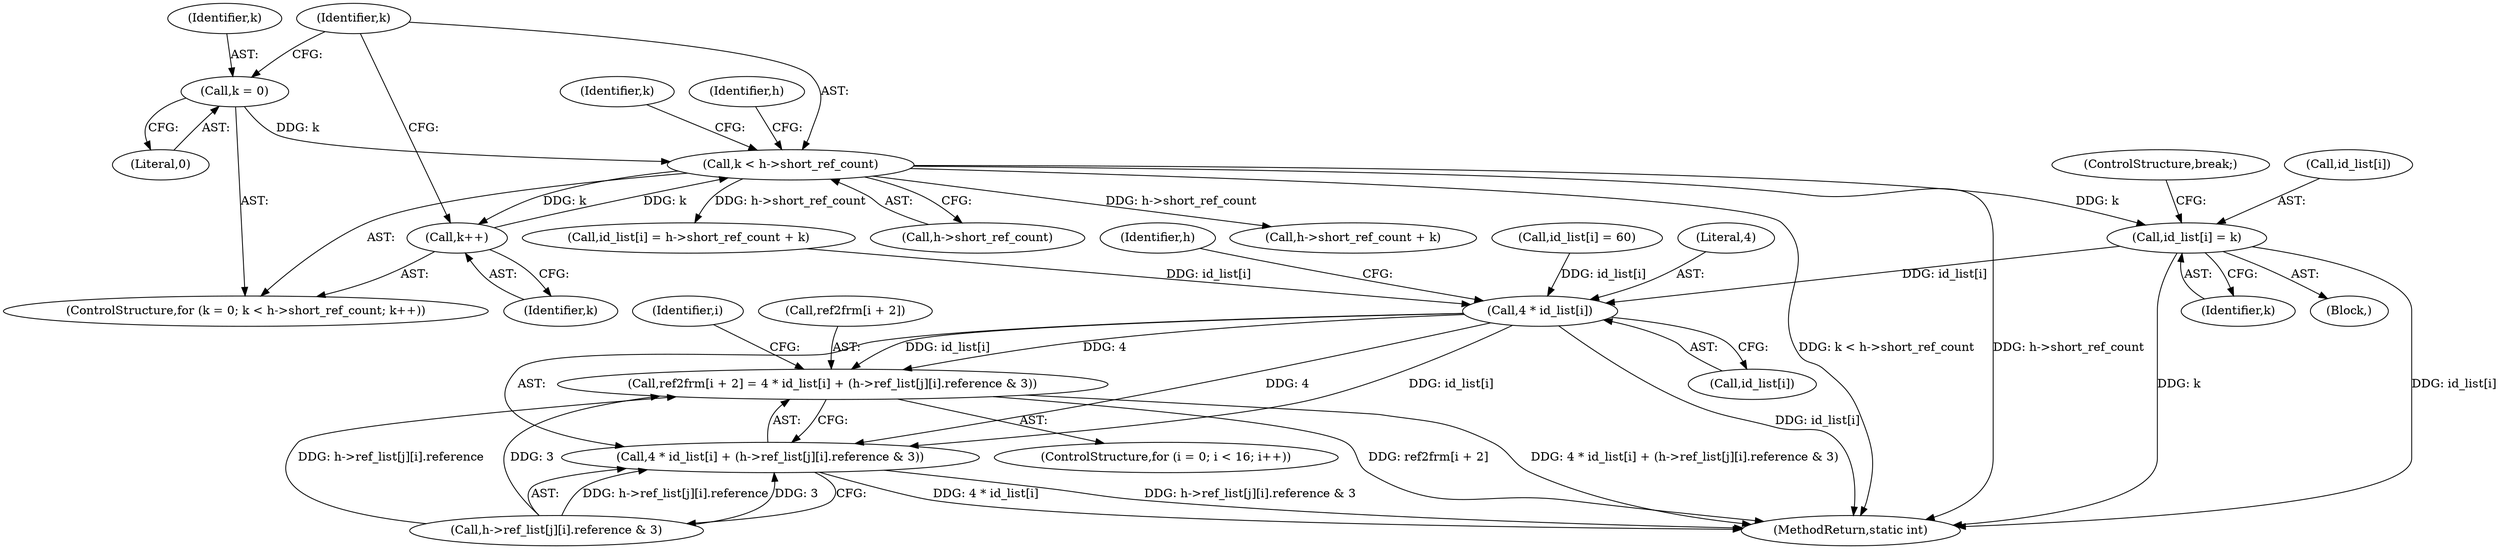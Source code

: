 digraph "0_FFmpeg_29ffeef5e73b8f41ff3a3f2242d356759c66f91f@array" {
"1003112" [label="(Call,id_list[i] = k)"];
"1003088" [label="(Call,k < h->short_ref_count)"];
"1003093" [label="(Call,k++)"];
"1003085" [label="(Call,k = 0)"];
"1003188" [label="(Call,4 * id_list[i])"];
"1003181" [label="(Call,ref2frm[i + 2] = 4 * id_list[i] + (h->ref_list[j][i].reference & 3))"];
"1003187" [label="(Call,4 * id_list[i] + (h->ref_list[j][i].reference & 3))"];
"1003187" [label="(Call,4 * id_list[i] + (h->ref_list[j][i].reference & 3))"];
"1003190" [label="(Call,id_list[i])"];
"1003117" [label="(ControlStructure,break;)"];
"1003116" [label="(Identifier,k)"];
"1003120" [label="(Identifier,k)"];
"1003198" [label="(Identifier,h)"];
"1003111" [label="(Block,)"];
"1003086" [label="(Identifier,k)"];
"1003193" [label="(Call,h->ref_list[j][i].reference & 3)"];
"1003435" [label="(MethodReturn,static int)"];
"1003089" [label="(Identifier,k)"];
"1003182" [label="(Call,ref2frm[i + 2])"];
"1003031" [label="(Call,id_list[i] = 60)"];
"1003112" [label="(Call,id_list[i] = k)"];
"1003094" [label="(Identifier,k)"];
"1003085" [label="(Call,k = 0)"];
"1003084" [label="(ControlStructure,for (k = 0; k < h->short_ref_count; k++))"];
"1003087" [label="(Literal,0)"];
"1003113" [label="(Call,id_list[i])"];
"1003156" [label="(Call,h->short_ref_count + k)"];
"1003090" [label="(Call,h->short_ref_count)"];
"1003180" [label="(Identifier,i)"];
"1003181" [label="(Call,ref2frm[i + 2] = 4 * id_list[i] + (h->ref_list[j][i].reference & 3))"];
"1003172" [label="(ControlStructure,for (i = 0; i < 16; i++))"];
"1003189" [label="(Literal,4)"];
"1003103" [label="(Identifier,h)"];
"1003188" [label="(Call,4 * id_list[i])"];
"1003088" [label="(Call,k < h->short_ref_count)"];
"1003093" [label="(Call,k++)"];
"1003152" [label="(Call,id_list[i] = h->short_ref_count + k)"];
"1003112" -> "1003111"  [label="AST: "];
"1003112" -> "1003116"  [label="CFG: "];
"1003113" -> "1003112"  [label="AST: "];
"1003116" -> "1003112"  [label="AST: "];
"1003117" -> "1003112"  [label="CFG: "];
"1003112" -> "1003435"  [label="DDG: id_list[i]"];
"1003112" -> "1003435"  [label="DDG: k"];
"1003088" -> "1003112"  [label="DDG: k"];
"1003112" -> "1003188"  [label="DDG: id_list[i]"];
"1003088" -> "1003084"  [label="AST: "];
"1003088" -> "1003090"  [label="CFG: "];
"1003089" -> "1003088"  [label="AST: "];
"1003090" -> "1003088"  [label="AST: "];
"1003103" -> "1003088"  [label="CFG: "];
"1003120" -> "1003088"  [label="CFG: "];
"1003088" -> "1003435"  [label="DDG: h->short_ref_count"];
"1003088" -> "1003435"  [label="DDG: k < h->short_ref_count"];
"1003093" -> "1003088"  [label="DDG: k"];
"1003085" -> "1003088"  [label="DDG: k"];
"1003088" -> "1003093"  [label="DDG: k"];
"1003088" -> "1003152"  [label="DDG: h->short_ref_count"];
"1003088" -> "1003156"  [label="DDG: h->short_ref_count"];
"1003093" -> "1003084"  [label="AST: "];
"1003093" -> "1003094"  [label="CFG: "];
"1003094" -> "1003093"  [label="AST: "];
"1003089" -> "1003093"  [label="CFG: "];
"1003085" -> "1003084"  [label="AST: "];
"1003085" -> "1003087"  [label="CFG: "];
"1003086" -> "1003085"  [label="AST: "];
"1003087" -> "1003085"  [label="AST: "];
"1003089" -> "1003085"  [label="CFG: "];
"1003188" -> "1003187"  [label="AST: "];
"1003188" -> "1003190"  [label="CFG: "];
"1003189" -> "1003188"  [label="AST: "];
"1003190" -> "1003188"  [label="AST: "];
"1003198" -> "1003188"  [label="CFG: "];
"1003188" -> "1003435"  [label="DDG: id_list[i]"];
"1003188" -> "1003181"  [label="DDG: 4"];
"1003188" -> "1003181"  [label="DDG: id_list[i]"];
"1003188" -> "1003187"  [label="DDG: 4"];
"1003188" -> "1003187"  [label="DDG: id_list[i]"];
"1003031" -> "1003188"  [label="DDG: id_list[i]"];
"1003152" -> "1003188"  [label="DDG: id_list[i]"];
"1003181" -> "1003172"  [label="AST: "];
"1003181" -> "1003187"  [label="CFG: "];
"1003182" -> "1003181"  [label="AST: "];
"1003187" -> "1003181"  [label="AST: "];
"1003180" -> "1003181"  [label="CFG: "];
"1003181" -> "1003435"  [label="DDG: 4 * id_list[i] + (h->ref_list[j][i].reference & 3)"];
"1003181" -> "1003435"  [label="DDG: ref2frm[i + 2]"];
"1003193" -> "1003181"  [label="DDG: h->ref_list[j][i].reference"];
"1003193" -> "1003181"  [label="DDG: 3"];
"1003187" -> "1003193"  [label="CFG: "];
"1003193" -> "1003187"  [label="AST: "];
"1003187" -> "1003435"  [label="DDG: h->ref_list[j][i].reference & 3"];
"1003187" -> "1003435"  [label="DDG: 4 * id_list[i]"];
"1003193" -> "1003187"  [label="DDG: h->ref_list[j][i].reference"];
"1003193" -> "1003187"  [label="DDG: 3"];
}

